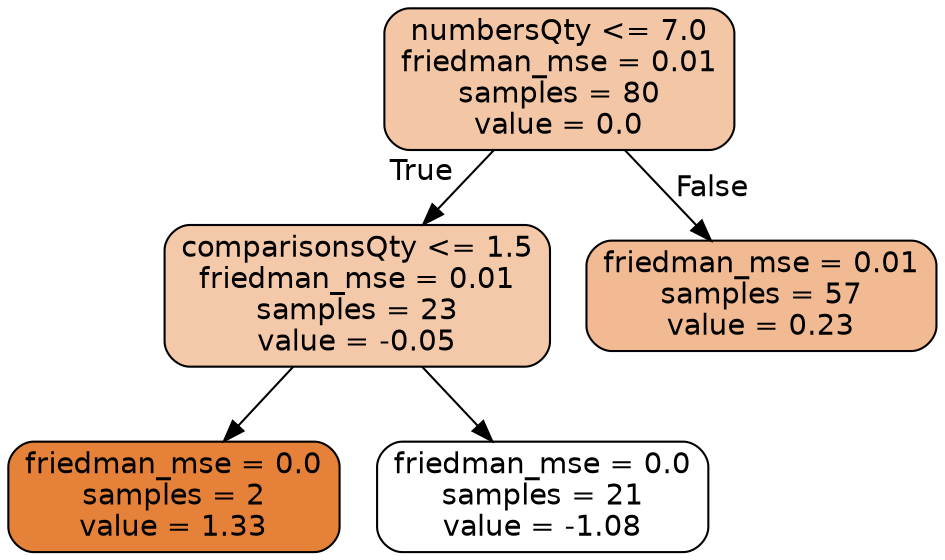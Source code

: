 digraph Tree {
node [shape=box, style="filled, rounded", color="black", fontname="helvetica"] ;
edge [fontname="helvetica"] ;
0 [label="numbersQty <= 7.0\nfriedman_mse = 0.01\nsamples = 80\nvalue = 0.0", fillcolor="#f3c6a6"] ;
1 [label="comparisonsQty <= 1.5\nfriedman_mse = 0.01\nsamples = 23\nvalue = -0.05", fillcolor="#f4c9aa"] ;
0 -> 1 [labeldistance=2.5, labelangle=45, headlabel="True"] ;
3 [label="friedman_mse = 0.0\nsamples = 2\nvalue = 1.33", fillcolor="#e58139"] ;
1 -> 3 ;
4 [label="friedman_mse = 0.0\nsamples = 21\nvalue = -1.08", fillcolor="#ffffff"] ;
1 -> 4 ;
2 [label="friedman_mse = 0.01\nsamples = 57\nvalue = 0.23", fillcolor="#f1ba93"] ;
0 -> 2 [labeldistance=2.5, labelangle=-45, headlabel="False"] ;
}
